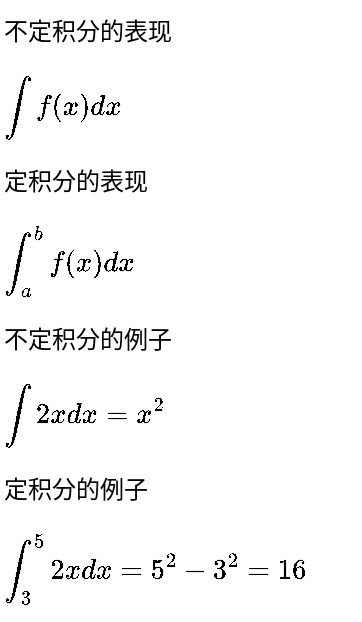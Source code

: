 <mxfile version="12.9.3" type="device"><diagram id="69BC8ftjBYQ0e874cOG9" name="Page-1"><mxGraphModel dx="946" dy="611" grid="1" gridSize="10" guides="1" tooltips="1" connect="1" arrows="1" fold="1" page="1" pageScale="1" pageWidth="850" pageHeight="1100" math="1" shadow="0"><root><mxCell id="0"/><mxCell id="1" parent="0"/><mxCell id="w5ipSAQhe2cot1cj1ROI-1" value="不定积分的表现&lt;br&gt;&lt;br&gt;`int f(x)dx`&lt;br&gt;&lt;br&gt;定积分的表现&lt;br&gt;&lt;br&gt;`int_a^b f(x)dx`&lt;br&gt;&lt;br&gt;不定积分的例子&lt;br&gt;&lt;br&gt;`int 2x dx = x^2`&lt;br&gt;&lt;br&gt;定积分的例子&lt;br&gt;&lt;br&gt;`int_3^5 2x dx = 5^2 - 3^2 = 16`&lt;br&gt;&lt;div&gt;&lt;/div&gt;" style="text;html=1;strokeColor=none;fillColor=none;align=left;verticalAlign=middle;whiteSpace=wrap;rounded=0;" parent="1" vertex="1"><mxGeometry x="10" y="60" width="180" height="310" as="geometry"/></mxCell></root></mxGraphModel></diagram></mxfile>

